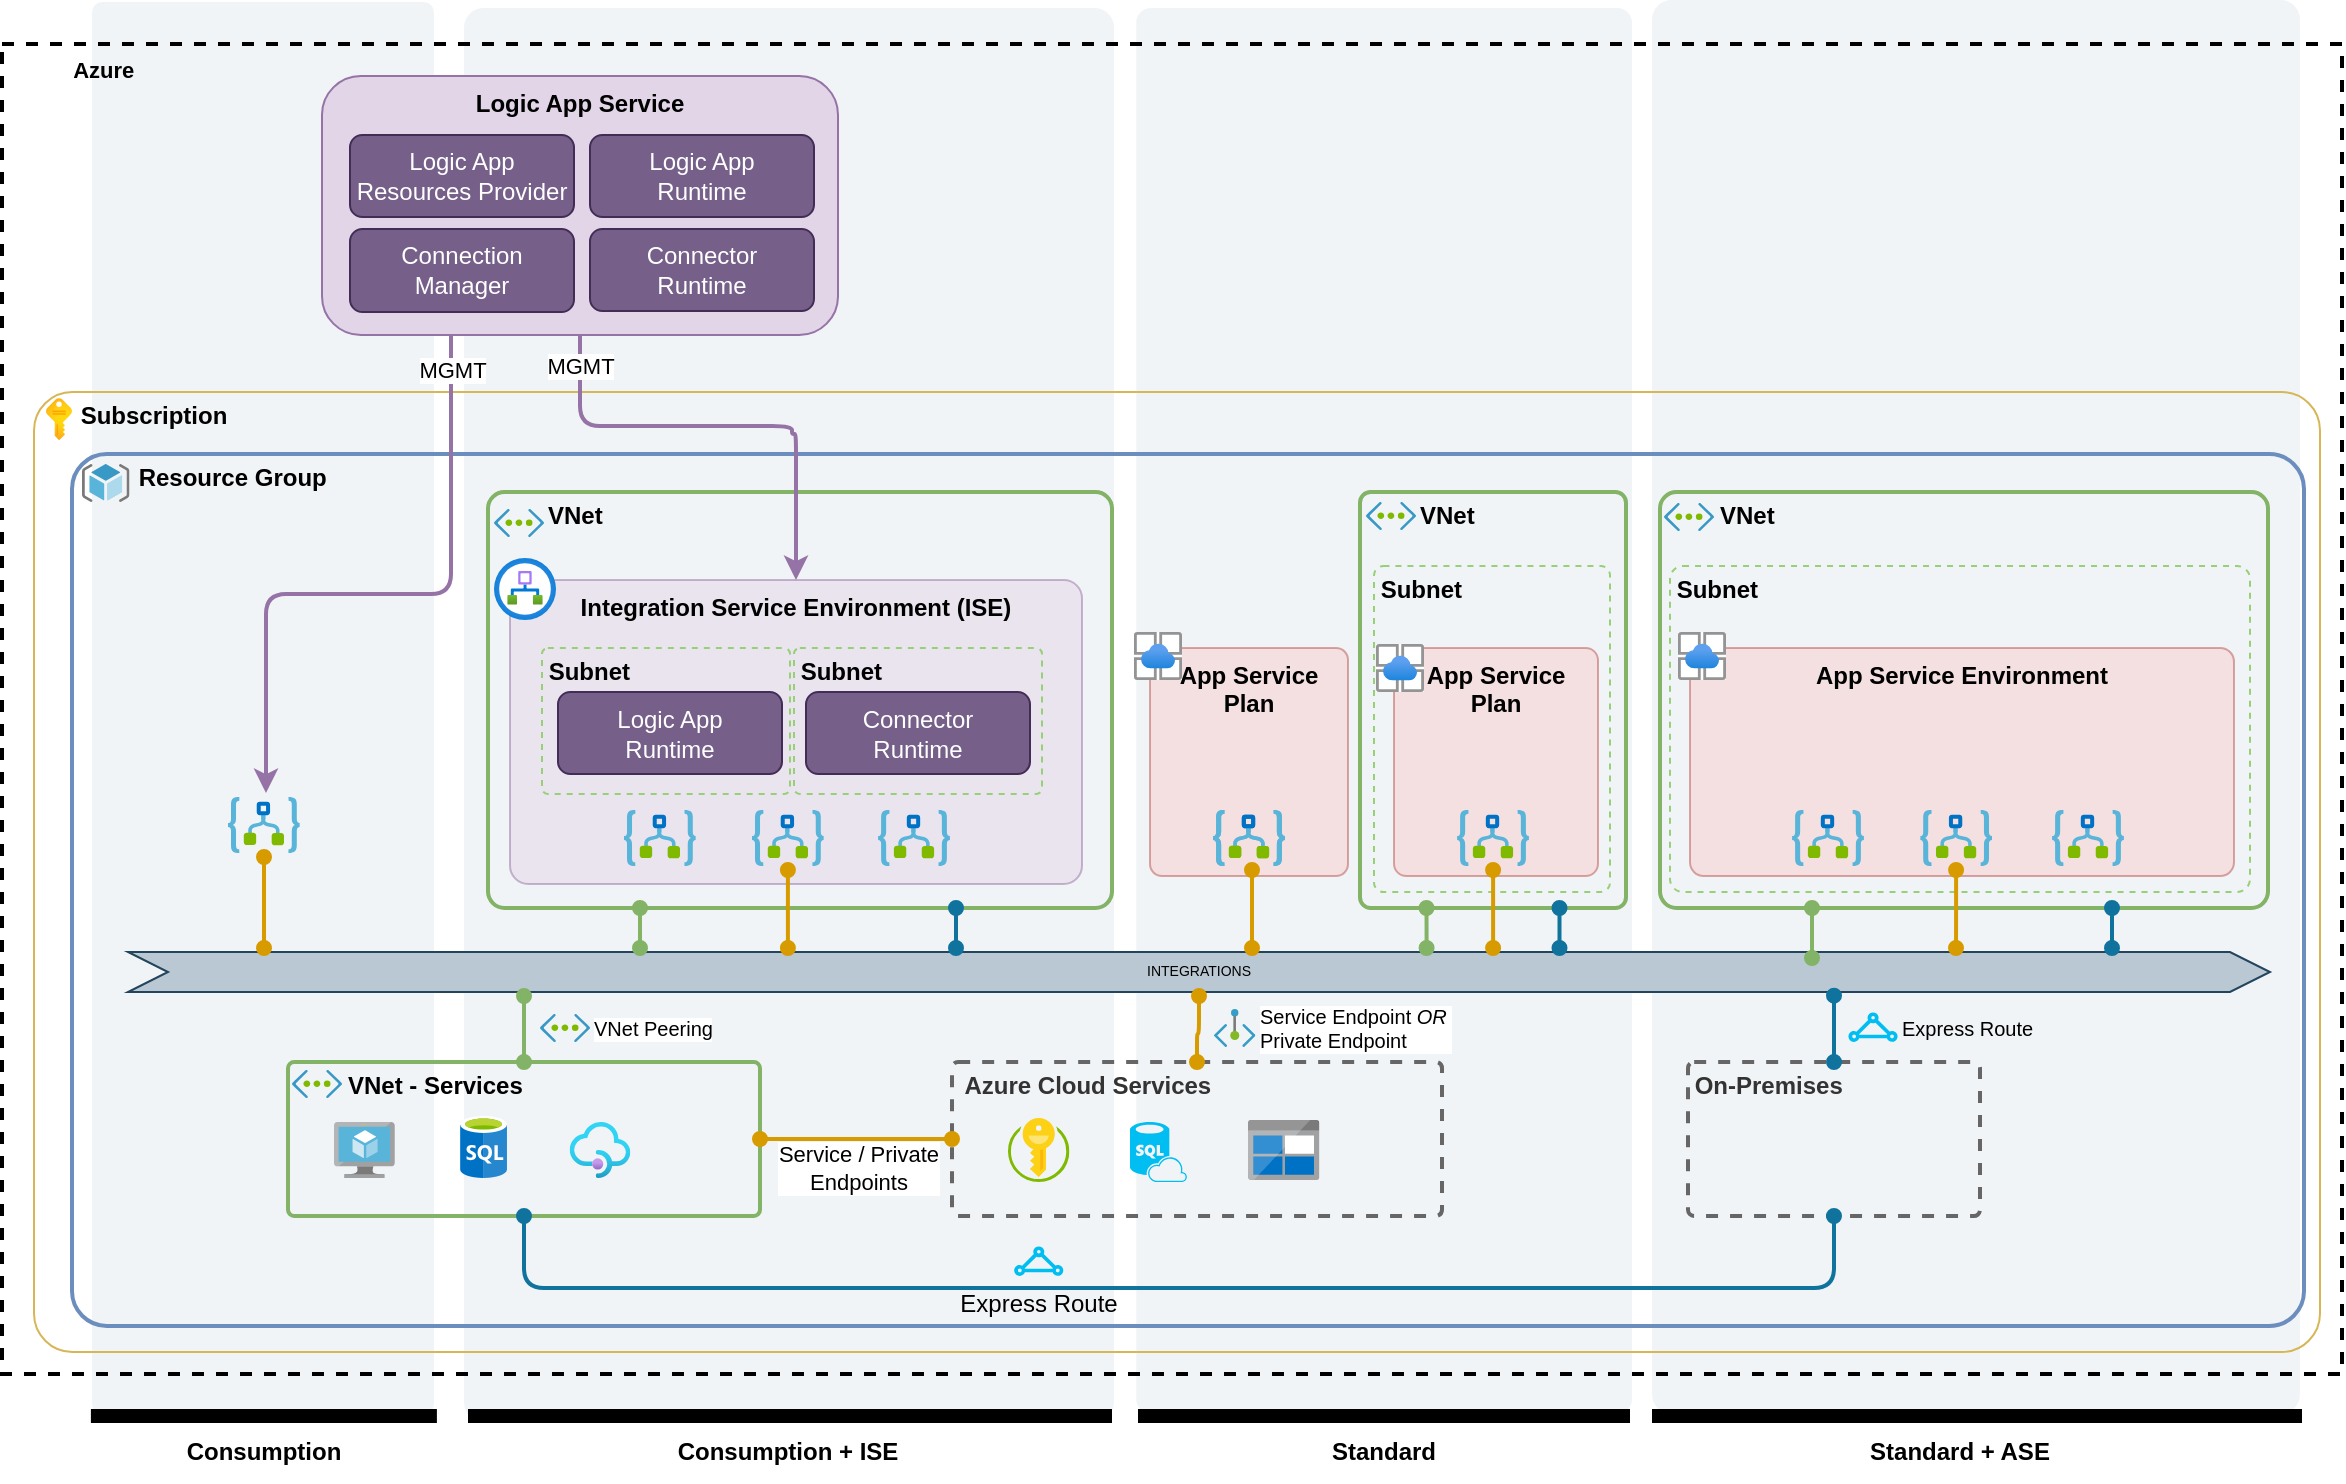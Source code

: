 <mxfile version="20.8.10" type="device"><diagram name="Logic App - Options" id="QoIbZ3IANJg93sDk9ND1"><mxGraphModel dx="2487" dy="489" grid="0" gridSize="10" guides="1" tooltips="1" connect="1" arrows="1" fold="1" page="0" pageScale="1" pageWidth="827" pageHeight="1169" math="0" shadow="0"><root><mxCell id="GNXeV3oO4HkbhXdW4CoJ-0"/><mxCell id="GNXeV3oO4HkbhXdW4CoJ-1" parent="GNXeV3oO4HkbhXdW4CoJ-0"/><mxCell id="GNXeV3oO4HkbhXdW4CoJ-2" value="" style="rounded=1;whiteSpace=wrap;html=1;fillStyle=auto;fontSize=12;fillColor=#bac8d3;gradientDirection=north;strokeColor=none;opacity=20;arcSize=3;" vertex="1" parent="GNXeV3oO4HkbhXdW4CoJ-1"><mxGeometry x="-271" y="483" width="325" height="707" as="geometry"/></mxCell><mxCell id="GNXeV3oO4HkbhXdW4CoJ-3" value="" style="rounded=1;whiteSpace=wrap;html=1;fillStyle=auto;fontSize=12;fillColor=#bac8d3;gradientDirection=north;strokeColor=none;opacity=20;arcSize=3;" vertex="1" parent="GNXeV3oO4HkbhXdW4CoJ-1"><mxGeometry x="65.1" y="483" width="247.9" height="703" as="geometry"/></mxCell><mxCell id="GNXeV3oO4HkbhXdW4CoJ-4" value="" style="rounded=1;whiteSpace=wrap;html=1;fillStyle=auto;fontSize=12;fillColor=#bac8d3;gradientDirection=north;strokeColor=none;opacity=20;arcSize=3;" vertex="1" parent="GNXeV3oO4HkbhXdW4CoJ-1"><mxGeometry x="323" y="479" width="324" height="707" as="geometry"/></mxCell><mxCell id="GNXeV3oO4HkbhXdW4CoJ-5" value="" style="rounded=1;whiteSpace=wrap;html=1;fillStyle=auto;fontSize=12;fillColor=#bac8d3;gradientDirection=north;strokeColor=none;opacity=20;arcSize=3;" vertex="1" parent="GNXeV3oO4HkbhXdW4CoJ-1"><mxGeometry x="-457" y="480" width="171" height="706" as="geometry"/></mxCell><mxCell id="GNXeV3oO4HkbhXdW4CoJ-6" value="&amp;nbsp; &amp;nbsp; &amp;nbsp; &amp;nbsp; &amp;nbsp; &amp;nbsp;Azure" style="rounded=1;whiteSpace=wrap;html=1;labelBackgroundColor=none;strokeColor=#000000;strokeWidth=2;fontSize=11;fillColor=none;align=left;verticalAlign=top;fontStyle=1;arcSize=0;dashed=1;" vertex="1" parent="GNXeV3oO4HkbhXdW4CoJ-1"><mxGeometry x="-502" y="501" width="1170" height="665" as="geometry"/></mxCell><mxCell id="GNXeV3oO4HkbhXdW4CoJ-7" value="&amp;nbsp; &amp;nbsp; &amp;nbsp; &amp;nbsp;Subscription" style="rounded=1;whiteSpace=wrap;html=1;strokeWidth=1;align=left;verticalAlign=top;arcSize=4;fillColor=none;fontStyle=1;strokeColor=#d6b656;spacing=0;" vertex="1" parent="GNXeV3oO4HkbhXdW4CoJ-1"><mxGeometry x="-486" y="675" width="1143" height="480" as="geometry"/></mxCell><mxCell id="GNXeV3oO4HkbhXdW4CoJ-8" value="&amp;nbsp; &amp;nbsp; &amp;nbsp; &amp;nbsp; &amp;nbsp; Resource Group" style="rounded=1;whiteSpace=wrap;html=1;strokeWidth=2;align=left;verticalAlign=top;arcSize=4;fillColor=none;fontStyle=1;strokeColor=#6c8ebf;spacing=0;" vertex="1" parent="GNXeV3oO4HkbhXdW4CoJ-1"><mxGeometry x="-467" y="706" width="1116" height="436" as="geometry"/></mxCell><mxCell id="GNXeV3oO4HkbhXdW4CoJ-9" value="App Service &lt;br&gt;Plan" style="rounded=1;whiteSpace=wrap;html=1;fontStyle=1;verticalAlign=top;fillStyle=auto;gradientDirection=north;opacity=50;arcSize=6;fillColor=#f8cecc;strokeColor=#b85450;" vertex="1" parent="GNXeV3oO4HkbhXdW4CoJ-1"><mxGeometry x="72" y="803" width="99" height="114" as="geometry"/></mxCell><mxCell id="GNXeV3oO4HkbhXdW4CoJ-10" value="&amp;nbsp; &amp;nbsp; &amp;nbsp; &amp;nbsp; &amp;nbsp;VNet" style="rounded=1;whiteSpace=wrap;html=1;strokeWidth=2;align=left;verticalAlign=top;arcSize=4;fillColor=none;fontStyle=1;strokeColor=#82b366;spacing=0;" vertex="1" parent="GNXeV3oO4HkbhXdW4CoJ-1"><mxGeometry x="327" y="725" width="304" height="208" as="geometry"/></mxCell><mxCell id="GNXeV3oO4HkbhXdW4CoJ-11" value="&amp;nbsp;Subnet" style="rounded=1;whiteSpace=wrap;html=1;dashed=1;strokeWidth=1;align=left;verticalAlign=top;arcSize=4;fillColor=none;fontStyle=1;spacing=0;strokeColor=#97D077;" vertex="1" parent="GNXeV3oO4HkbhXdW4CoJ-1"><mxGeometry x="332" y="762" width="290" height="163" as="geometry"/></mxCell><mxCell id="GNXeV3oO4HkbhXdW4CoJ-12" value="&amp;nbsp; &amp;nbsp; &amp;nbsp; &amp;nbsp; &amp;nbsp;VNet" style="rounded=1;whiteSpace=wrap;html=1;strokeWidth=2;align=left;verticalAlign=top;arcSize=4;fillColor=none;fontStyle=1;strokeColor=#82b366;spacing=0;" vertex="1" parent="GNXeV3oO4HkbhXdW4CoJ-1"><mxGeometry x="-259" y="725" width="312" height="208" as="geometry"/></mxCell><mxCell id="GNXeV3oO4HkbhXdW4CoJ-13" value="Integration Service Environment (ISE)" style="rounded=1;whiteSpace=wrap;html=1;fontStyle=1;verticalAlign=top;fillColor=#e1d5e7;strokeColor=#9673a6;fillStyle=auto;gradientDirection=north;opacity=50;arcSize=6;" vertex="1" parent="GNXeV3oO4HkbhXdW4CoJ-1"><mxGeometry x="-248" y="769" width="286" height="152" as="geometry"/></mxCell><mxCell id="GNXeV3oO4HkbhXdW4CoJ-14" value="&amp;nbsp; Azure Cloud Services" style="rounded=1;whiteSpace=wrap;html=1;strokeWidth=2;align=left;verticalAlign=top;arcSize=4;fillColor=none;fontStyle=1;strokeColor=#666666;spacing=0;fontColor=#333333;dashed=1;" vertex="1" parent="GNXeV3oO4HkbhXdW4CoJ-1"><mxGeometry x="-27" y="1010" width="245" height="77" as="geometry"/></mxCell><mxCell id="GNXeV3oO4HkbhXdW4CoJ-15" value="" style="aspect=fixed;html=1;points=[];align=center;image;fontSize=12;image=img/lib/azure2/internet_of_things/Time_Series_Insights_Access_Policies.svg;strokeColor=#808080;strokeWidth=2;fillColor=#ADADAD;" vertex="1" parent="GNXeV3oO4HkbhXdW4CoJ-1"><mxGeometry x="-480" y="678" width="12.97" height="21" as="geometry"/></mxCell><mxCell id="GNXeV3oO4HkbhXdW4CoJ-16" value="" style="sketch=0;aspect=fixed;html=1;points=[];align=center;image;fontSize=12;image=img/lib/mscae/ResourceGroup.svg;strokeColor=#97D077;strokeWidth=2;" vertex="1" parent="GNXeV3oO4HkbhXdW4CoJ-1"><mxGeometry x="-462" y="711" width="23.75" height="19" as="geometry"/></mxCell><mxCell id="GNXeV3oO4HkbhXdW4CoJ-17" value="" style="sketch=0;aspect=fixed;html=1;points=[];align=center;image;fontSize=12;image=img/lib/mscae/Logic_Apps.svg;" vertex="1" parent="GNXeV3oO4HkbhXdW4CoJ-1"><mxGeometry x="-191" y="884" width="35.9" height="28" as="geometry"/></mxCell><mxCell id="GNXeV3oO4HkbhXdW4CoJ-18" value="" style="shape=image;verticalLabelPosition=bottom;labelBackgroundColor=default;verticalAlign=top;aspect=fixed;imageAspect=0;image=https://upload.wikimedia.org/wikipedia/commons/thumb/f/fa/Microsoft_Azure.svg/1200px-Microsoft_Azure.svg.png;" vertex="1" parent="GNXeV3oO4HkbhXdW4CoJ-1"><mxGeometry x="-498" y="504.0" width="27" height="27" as="geometry"/></mxCell><mxCell id="GNXeV3oO4HkbhXdW4CoJ-19" value="Logic App Service" style="rounded=1;whiteSpace=wrap;html=1;fillColor=#e1d5e7;strokeColor=#9673a6;verticalAlign=top;fontStyle=1" vertex="1" parent="GNXeV3oO4HkbhXdW4CoJ-1"><mxGeometry x="-342" y="517" width="258" height="129.5" as="geometry"/></mxCell><mxCell id="GNXeV3oO4HkbhXdW4CoJ-20" value="Logic App Resources Provider" style="rounded=1;whiteSpace=wrap;html=1;fillColor=#76608a;strokeColor=#432D57;fontColor=#ffffff;" vertex="1" parent="GNXeV3oO4HkbhXdW4CoJ-1"><mxGeometry x="-328" y="546.5" width="112" height="41" as="geometry"/></mxCell><mxCell id="GNXeV3oO4HkbhXdW4CoJ-21" value="Logic App &lt;br&gt;Runtime" style="rounded=1;whiteSpace=wrap;html=1;fillColor=#76608a;strokeColor=#432D57;fontColor=#ffffff;" vertex="1" parent="GNXeV3oO4HkbhXdW4CoJ-1"><mxGeometry x="-208" y="546.5" width="112" height="41" as="geometry"/></mxCell><mxCell id="GNXeV3oO4HkbhXdW4CoJ-22" value="Connection Manager" style="rounded=1;whiteSpace=wrap;html=1;fillColor=#76608a;strokeColor=#432D57;fontColor=#ffffff;" vertex="1" parent="GNXeV3oO4HkbhXdW4CoJ-1"><mxGeometry x="-328" y="593.5" width="112" height="41.5" as="geometry"/></mxCell><mxCell id="GNXeV3oO4HkbhXdW4CoJ-23" value="Connector &lt;br&gt;Runtime" style="rounded=1;whiteSpace=wrap;html=1;fillColor=#76608a;strokeColor=#432D57;fontColor=#ffffff;" vertex="1" parent="GNXeV3oO4HkbhXdW4CoJ-1"><mxGeometry x="-208" y="593.5" width="112" height="41" as="geometry"/></mxCell><mxCell id="GNXeV3oO4HkbhXdW4CoJ-24" value="" style="sketch=0;aspect=fixed;html=1;points=[];align=center;image;fontSize=12;image=img/lib/mscae/Virtual_Network.svg;strokeColor=#808080;strokeWidth=2;fillColor=#ADADAD;" vertex="1" parent="GNXeV3oO4HkbhXdW4CoJ-1"><mxGeometry x="-256" y="733.5" width="25" height="14" as="geometry"/></mxCell><mxCell id="GNXeV3oO4HkbhXdW4CoJ-25" value="" style="aspect=fixed;html=1;points=[];align=center;image;fontSize=12;image=img/lib/azure2/integration/Integration_Service_Environments.svg;" vertex="1" parent="GNXeV3oO4HkbhXdW4CoJ-1"><mxGeometry x="-256" y="758" width="31" height="31" as="geometry"/></mxCell><mxCell id="GNXeV3oO4HkbhXdW4CoJ-26" value="&amp;nbsp;Subnet" style="rounded=1;whiteSpace=wrap;html=1;dashed=1;strokeWidth=1;align=left;verticalAlign=top;arcSize=4;fillColor=none;fontStyle=1;spacing=0;strokeColor=#97D077;" vertex="1" parent="GNXeV3oO4HkbhXdW4CoJ-1"><mxGeometry x="-232" y="803" width="124" height="73" as="geometry"/></mxCell><mxCell id="GNXeV3oO4HkbhXdW4CoJ-27" value="Logic App &lt;br&gt;Runtime" style="rounded=1;whiteSpace=wrap;html=1;fillColor=#76608a;strokeColor=#432D57;fontColor=#ffffff;" vertex="1" parent="GNXeV3oO4HkbhXdW4CoJ-1"><mxGeometry x="-224" y="825" width="112" height="41" as="geometry"/></mxCell><mxCell id="GNXeV3oO4HkbhXdW4CoJ-28" value="Connector &lt;br&gt;Runtime" style="rounded=1;whiteSpace=wrap;html=1;fillColor=#76608a;strokeColor=#432D57;fontColor=#ffffff;" vertex="1" parent="GNXeV3oO4HkbhXdW4CoJ-1"><mxGeometry x="-100" y="825" width="112" height="41" as="geometry"/></mxCell><mxCell id="GNXeV3oO4HkbhXdW4CoJ-29" value="&amp;nbsp;Subnet" style="rounded=1;whiteSpace=wrap;html=1;dashed=1;strokeWidth=1;align=left;verticalAlign=top;arcSize=4;fillColor=none;fontStyle=1;spacing=0;strokeColor=#97D077;" vertex="1" parent="GNXeV3oO4HkbhXdW4CoJ-1"><mxGeometry x="-106" y="803" width="124" height="73" as="geometry"/></mxCell><mxCell id="GNXeV3oO4HkbhXdW4CoJ-30" value="&amp;nbsp; &amp;nbsp; &amp;nbsp; &amp;nbsp; &amp;nbsp;VNet - Services" style="rounded=1;whiteSpace=wrap;html=1;strokeWidth=2;align=left;verticalAlign=top;arcSize=4;fillColor=none;fontStyle=1;strokeColor=#82b366;spacing=0;" vertex="1" parent="GNXeV3oO4HkbhXdW4CoJ-1"><mxGeometry x="-359" y="1010" width="236" height="77" as="geometry"/></mxCell><mxCell id="GNXeV3oO4HkbhXdW4CoJ-31" value="" style="sketch=0;aspect=fixed;html=1;points=[];align=center;image;fontSize=12;image=img/lib/mscae/Virtual_Network.svg;strokeColor=#808080;strokeWidth=2;fillColor=#ADADAD;" vertex="1" parent="GNXeV3oO4HkbhXdW4CoJ-1"><mxGeometry x="-357" y="1014" width="25" height="14" as="geometry"/></mxCell><mxCell id="GNXeV3oO4HkbhXdW4CoJ-32" value="" style="sketch=0;aspect=fixed;html=1;points=[];align=center;image;fontSize=12;image=img/lib/mscae/Key_Vaults.svg;" vertex="1" parent="GNXeV3oO4HkbhXdW4CoJ-1"><mxGeometry x="1" y="1038" width="30.72" height="32" as="geometry"/></mxCell><mxCell id="GNXeV3oO4HkbhXdW4CoJ-33" value="" style="sketch=0;aspect=fixed;html=1;points=[];align=center;image;fontSize=12;image=img/lib/mscae/SQL_Database_generic.svg;" vertex="1" parent="GNXeV3oO4HkbhXdW4CoJ-1"><mxGeometry x="-273" y="1037" width="23.56" height="31" as="geometry"/></mxCell><mxCell id="GNXeV3oO4HkbhXdW4CoJ-34" value="" style="aspect=fixed;html=1;points=[];align=center;image;fontSize=12;image=img/lib/azure2/app_services/API_Management_Services.svg;" vertex="1" parent="GNXeV3oO4HkbhXdW4CoJ-1"><mxGeometry x="-218.17" y="1040" width="30.33" height="28" as="geometry"/></mxCell><mxCell id="GNXeV3oO4HkbhXdW4CoJ-35" value="" style="sketch=0;aspect=fixed;html=1;points=[];align=center;image;fontSize=12;image=img/lib/mscae/Virtual_Machine.svg;" vertex="1" parent="GNXeV3oO4HkbhXdW4CoJ-1"><mxGeometry x="-336" y="1040" width="30.43" height="28" as="geometry"/></mxCell><mxCell id="GNXeV3oO4HkbhXdW4CoJ-36" value="" style="verticalLabelPosition=bottom;html=1;verticalAlign=top;align=center;strokeColor=none;fillColor=#00BEF2;shape=mxgraph.azure.sql_database_sql_azure;" vertex="1" parent="GNXeV3oO4HkbhXdW4CoJ-1"><mxGeometry x="62" y="1040" width="28.5" height="30" as="geometry"/></mxCell><mxCell id="GNXeV3oO4HkbhXdW4CoJ-37" value="Service / Private &lt;br&gt;Endpoints" style="edgeStyle=orthogonalEdgeStyle;rounded=0;orthogonalLoop=1;jettySize=auto;html=1;strokeColor=#d79b00;strokeWidth=2;fontSize=11;startArrow=oval;startFill=1;endArrow=oval;endFill=1;startSize=6;sourcePerimeterSpacing=2;targetPerimeterSpacing=2;fillColor=#ffe6cc;entryX=1;entryY=0.5;entryDx=0;entryDy=0;exitX=0;exitY=0.5;exitDx=0;exitDy=0;" edge="1" parent="GNXeV3oO4HkbhXdW4CoJ-1" source="GNXeV3oO4HkbhXdW4CoJ-14" target="GNXeV3oO4HkbhXdW4CoJ-30"><mxGeometry x="-0.021" y="14" relative="1" as="geometry"><mxPoint as="offset"/><mxPoint x="-36" y="1048" as="sourcePoint"/><mxPoint x="-115" y="1049" as="targetPoint"/><Array as="points"><mxPoint x="-69" y="1049"/><mxPoint x="-69" y="1049"/></Array></mxGeometry></mxCell><mxCell id="GNXeV3oO4HkbhXdW4CoJ-38" value="" style="sketch=0;aspect=fixed;html=1;points=[];align=center;image;fontSize=12;image=img/lib/mscae/BlobBlock.svg;" vertex="1" parent="GNXeV3oO4HkbhXdW4CoJ-1"><mxGeometry x="121" y="1039" width="35.71" height="30" as="geometry"/></mxCell><mxCell id="GNXeV3oO4HkbhXdW4CoJ-39" value="MGMT" style="edgeStyle=orthogonalEdgeStyle;rounded=1;orthogonalLoop=1;jettySize=auto;html=1;strokeColor=#9673a6;strokeWidth=2;fontSize=11;startArrow=none;startFill=0;endArrow=classic;endFill=1;startSize=6;sourcePerimeterSpacing=2;targetPerimeterSpacing=2;fillColor=#e1d5e7;entryX=0.5;entryY=0;entryDx=0;entryDy=0;exitX=0.5;exitY=1;exitDx=0;exitDy=0;" edge="1" parent="GNXeV3oO4HkbhXdW4CoJ-1" source="GNXeV3oO4HkbhXdW4CoJ-19" target="GNXeV3oO4HkbhXdW4CoJ-13"><mxGeometry x="-0.87" relative="1" as="geometry"><mxPoint as="offset"/><mxPoint x="-62" y="656" as="sourcePoint"/><mxPoint x="-118.7" y="1033.06" as="targetPoint"/><Array as="points"><mxPoint x="-213" y="692"/><mxPoint x="-107" y="692"/><mxPoint x="-107" y="696"/><mxPoint x="-105" y="696"/></Array></mxGeometry></mxCell><mxCell id="GNXeV3oO4HkbhXdW4CoJ-40" value="" style="shape=image;html=1;verticalAlign=top;verticalLabelPosition=bottom;labelBackgroundColor=#ffffff;imageAspect=0;aspect=fixed;image=https://cdn4.iconfinder.com/data/icons/essential-app-1/16/dot-more-menu-hide-128.png;fillStyle=auto;fillColor=default;gradientColor=none;gradientDirection=north;opacity=50;" vertex="1" parent="GNXeV3oO4HkbhXdW4CoJ-1"><mxGeometry x="-169" y="1049" width="24" height="24" as="geometry"/></mxCell><mxCell id="GNXeV3oO4HkbhXdW4CoJ-41" value="" style="shape=image;html=1;verticalAlign=top;verticalLabelPosition=bottom;labelBackgroundColor=#ffffff;imageAspect=0;aspect=fixed;image=https://cdn4.iconfinder.com/data/icons/essential-app-1/16/dot-more-menu-hide-128.png;fillStyle=auto;fillColor=default;gradientColor=none;gradientDirection=north;opacity=50;" vertex="1" parent="GNXeV3oO4HkbhXdW4CoJ-1"><mxGeometry x="177" y="1052.5" width="24" height="24" as="geometry"/></mxCell><mxCell id="GNXeV3oO4HkbhXdW4CoJ-42" value="Express Route" style="verticalLabelPosition=bottom;html=1;verticalAlign=top;align=center;strokeColor=none;fillColor=#00BEF2;shape=mxgraph.azure.express_route;pointerEvents=1;dashed=1;fillStyle=auto;" vertex="1" parent="GNXeV3oO4HkbhXdW4CoJ-1"><mxGeometry x="3.86" y="1102" width="25" height="15" as="geometry"/></mxCell><mxCell id="GNXeV3oO4HkbhXdW4CoJ-43" value="&amp;nbsp;On-Premises" style="rounded=1;whiteSpace=wrap;html=1;strokeWidth=2;align=left;verticalAlign=top;arcSize=4;fillColor=none;fontStyle=1;strokeColor=#666666;spacing=0;fontColor=#333333;dashed=1;" vertex="1" parent="GNXeV3oO4HkbhXdW4CoJ-1"><mxGeometry x="341" y="1010" width="146" height="77" as="geometry"/></mxCell><mxCell id="GNXeV3oO4HkbhXdW4CoJ-44" value="" style="sketch=0;aspect=fixed;html=1;points=[];align=center;image;fontSize=12;image=img/lib/mscae/Logic_Apps.svg;" vertex="1" parent="GNXeV3oO4HkbhXdW4CoJ-1"><mxGeometry x="-127" y="884" width="35.9" height="28" as="geometry"/></mxCell><mxCell id="GNXeV3oO4HkbhXdW4CoJ-45" value="" style="sketch=0;aspect=fixed;html=1;points=[];align=center;image;fontSize=12;image=img/lib/mscae/Logic_Apps.svg;" vertex="1" parent="GNXeV3oO4HkbhXdW4CoJ-1"><mxGeometry x="-63.95" y="884" width="35.9" height="28" as="geometry"/></mxCell><mxCell id="GNXeV3oO4HkbhXdW4CoJ-46" value="" style="sketch=0;aspect=fixed;html=1;points=[];align=center;image;fontSize=12;image=img/lib/mscae/Logic_Apps.svg;" vertex="1" parent="GNXeV3oO4HkbhXdW4CoJ-1"><mxGeometry x="-389" y="877.5" width="35.9" height="28" as="geometry"/></mxCell><mxCell id="GNXeV3oO4HkbhXdW4CoJ-47" value="MGMT" style="edgeStyle=orthogonalEdgeStyle;rounded=1;orthogonalLoop=1;jettySize=auto;html=1;strokeColor=#9673a6;strokeWidth=2;fontSize=11;startArrow=none;startFill=0;endArrow=classic;endFill=1;startSize=6;sourcePerimeterSpacing=2;targetPerimeterSpacing=2;fillColor=#e1d5e7;exitX=0.25;exitY=1;exitDx=0;exitDy=0;" edge="1" parent="GNXeV3oO4HkbhXdW4CoJ-1" source="GNXeV3oO4HkbhXdW4CoJ-19" target="GNXeV3oO4HkbhXdW4CoJ-46"><mxGeometry x="-0.897" relative="1" as="geometry"><mxPoint y="1" as="offset"/><mxPoint x="-52" y="657.5" as="sourcePoint"/><mxPoint x="-95" y="779" as="targetPoint"/><Array as="points"><mxPoint x="-277" y="776"/><mxPoint x="-370" y="776"/></Array></mxGeometry></mxCell><mxCell id="GNXeV3oO4HkbhXdW4CoJ-48" value="App Service Environment" style="rounded=1;whiteSpace=wrap;html=1;fontStyle=1;verticalAlign=top;fillStyle=auto;gradientDirection=north;opacity=50;arcSize=6;fillColor=#f8cecc;strokeColor=#b85450;" vertex="1" parent="GNXeV3oO4HkbhXdW4CoJ-1"><mxGeometry x="342" y="803" width="272" height="114" as="geometry"/></mxCell><mxCell id="GNXeV3oO4HkbhXdW4CoJ-49" value="" style="sketch=0;aspect=fixed;html=1;points=[];align=center;image;fontSize=12;image=img/lib/mscae/Logic_Apps.svg;" vertex="1" parent="GNXeV3oO4HkbhXdW4CoJ-1"><mxGeometry x="393.05" y="884" width="35.9" height="28" as="geometry"/></mxCell><mxCell id="GNXeV3oO4HkbhXdW4CoJ-50" value="" style="sketch=0;aspect=fixed;html=1;points=[];align=center;image;fontSize=12;image=img/lib/mscae/Virtual_Network.svg;strokeColor=#808080;strokeWidth=2;fillColor=#ADADAD;" vertex="1" parent="GNXeV3oO4HkbhXdW4CoJ-1"><mxGeometry x="329" y="730.5" width="25" height="14" as="geometry"/></mxCell><mxCell id="GNXeV3oO4HkbhXdW4CoJ-51" value="" style="sketch=0;aspect=fixed;html=1;points=[];align=center;image;fontSize=12;image=img/lib/mscae/Logic_Apps.svg;" vertex="1" parent="GNXeV3oO4HkbhXdW4CoJ-1"><mxGeometry x="457.1" y="884" width="35.9" height="28" as="geometry"/></mxCell><mxCell id="GNXeV3oO4HkbhXdW4CoJ-52" value="" style="sketch=0;aspect=fixed;html=1;points=[];align=center;image;fontSize=12;image=img/lib/mscae/Logic_Apps.svg;" vertex="1" parent="GNXeV3oO4HkbhXdW4CoJ-1"><mxGeometry x="523.05" y="884" width="35.9" height="28" as="geometry"/></mxCell><mxCell id="GNXeV3oO4HkbhXdW4CoJ-53" value="" style="aspect=fixed;html=1;points=[];align=center;image;fontSize=12;image=img/lib/azure2/app_services/App_Service_Environments.svg;dashed=1;fillStyle=auto;fillColor=none;gradientColor=none;gradientDirection=north;imageBackground=default;" vertex="1" parent="GNXeV3oO4HkbhXdW4CoJ-1"><mxGeometry x="336" y="795" width="24" height="24" as="geometry"/></mxCell><mxCell id="GNXeV3oO4HkbhXdW4CoJ-54" value="" style="sketch=0;aspect=fixed;html=1;points=[];align=center;image;fontSize=12;image=img/lib/mscae/Logic_Apps.svg;" vertex="1" parent="GNXeV3oO4HkbhXdW4CoJ-1"><mxGeometry x="103.55" y="884" width="35.9" height="28" as="geometry"/></mxCell><mxCell id="GNXeV3oO4HkbhXdW4CoJ-55" value="" style="aspect=fixed;html=1;points=[];align=center;image;fontSize=12;image=img/lib/azure2/app_services/App_Service_Environments.svg;dashed=1;fillStyle=auto;fillColor=none;gradientColor=none;gradientDirection=north;imageBackground=default;" vertex="1" parent="GNXeV3oO4HkbhXdW4CoJ-1"><mxGeometry x="64" y="795" width="24" height="24" as="geometry"/></mxCell><mxCell id="GNXeV3oO4HkbhXdW4CoJ-56" value="" style="edgeStyle=orthogonalEdgeStyle;rounded=1;orthogonalLoop=1;jettySize=auto;html=1;strokeColor=#10739e;strokeWidth=2;fontSize=7;startArrow=oval;startFill=1;endArrow=oval;endFill=1;startSize=6;sourcePerimeterSpacing=2;targetPerimeterSpacing=2;fillColor=#b1ddf0;fontStyle=2;exitX=0.5;exitY=1;exitDx=0;exitDy=0;entryX=0.5;entryY=1;entryDx=0;entryDy=0;" edge="1" parent="GNXeV3oO4HkbhXdW4CoJ-1" source="GNXeV3oO4HkbhXdW4CoJ-43" target="GNXeV3oO4HkbhXdW4CoJ-30"><mxGeometry x="0.406" relative="1" as="geometry"><mxPoint as="offset"/><mxPoint x="551" y="950" as="sourcePoint"/><mxPoint x="323" y="1020" as="targetPoint"/><Array as="points"><mxPoint x="414" y="1123"/><mxPoint x="-241" y="1123"/></Array></mxGeometry></mxCell><mxCell id="GNXeV3oO4HkbhXdW4CoJ-57" value="INTEGRATIONS" style="shape=step;perimeter=stepPerimeter;whiteSpace=wrap;html=1;fixedSize=1;fillStyle=auto;fontSize=7;fillColor=#bac8d3;gradientDirection=north;strokeColor=#23445d;" vertex="1" parent="GNXeV3oO4HkbhXdW4CoJ-1"><mxGeometry x="-439" y="955" width="1071" height="20" as="geometry"/></mxCell><mxCell id="GNXeV3oO4HkbhXdW4CoJ-58" value="" style="edgeStyle=orthogonalEdgeStyle;rounded=1;orthogonalLoop=1;jettySize=auto;html=1;strokeColor=#d79b00;strokeWidth=2;fontSize=7;startArrow=oval;startFill=1;endArrow=oval;endFill=1;startSize=6;sourcePerimeterSpacing=2;targetPerimeterSpacing=2;fillColor=#ffe6cc;fontStyle=2;" edge="1" parent="GNXeV3oO4HkbhXdW4CoJ-1" target="GNXeV3oO4HkbhXdW4CoJ-57"><mxGeometry x="0.406" relative="1" as="geometry"><mxPoint as="offset"/><mxPoint x="-371" y="907.5" as="sourcePoint"/><mxPoint x="95.5" y="1010" as="targetPoint"/><Array as="points"><mxPoint x="-371" y="949"/><mxPoint x="-371" y="949"/></Array></mxGeometry></mxCell><mxCell id="GNXeV3oO4HkbhXdW4CoJ-59" value="" style="edgeStyle=orthogonalEdgeStyle;rounded=1;orthogonalLoop=1;jettySize=auto;html=1;strokeColor=#d79b00;strokeWidth=2;fontSize=7;startArrow=oval;startFill=1;endArrow=oval;endFill=1;startSize=6;sourcePerimeterSpacing=2;targetPerimeterSpacing=2;fillColor=#ffe6cc;fontStyle=2;" edge="1" parent="GNXeV3oO4HkbhXdW4CoJ-1" source="GNXeV3oO4HkbhXdW4CoJ-44" target="GNXeV3oO4HkbhXdW4CoJ-57"><mxGeometry x="0.406" relative="1" as="geometry"><mxPoint as="offset"/><mxPoint x="-361" y="917.5" as="sourcePoint"/><mxPoint x="-361" y="963" as="targetPoint"/><Array as="points"><mxPoint x="-109" y="938"/><mxPoint x="-109" y="938"/></Array></mxGeometry></mxCell><mxCell id="GNXeV3oO4HkbhXdW4CoJ-60" value="" style="edgeStyle=orthogonalEdgeStyle;rounded=1;orthogonalLoop=1;jettySize=auto;html=1;strokeColor=#d79b00;strokeWidth=2;fontSize=7;startArrow=oval;startFill=1;endArrow=oval;endFill=1;startSize=6;sourcePerimeterSpacing=2;targetPerimeterSpacing=2;fillColor=#ffe6cc;fontStyle=2;" edge="1" parent="GNXeV3oO4HkbhXdW4CoJ-1" source="GNXeV3oO4HkbhXdW4CoJ-54" target="GNXeV3oO4HkbhXdW4CoJ-57"><mxGeometry x="0.406" relative="1" as="geometry"><mxPoint as="offset"/><mxPoint x="-99" y="924" as="sourcePoint"/><mxPoint x="-99" y="963" as="targetPoint"/><Array as="points"><mxPoint x="123" y="935"/><mxPoint x="123" y="935"/></Array></mxGeometry></mxCell><mxCell id="GNXeV3oO4HkbhXdW4CoJ-61" value="" style="edgeStyle=orthogonalEdgeStyle;rounded=1;orthogonalLoop=1;jettySize=auto;html=1;strokeColor=#d79b00;strokeWidth=2;fontSize=7;startArrow=oval;startFill=1;endArrow=oval;endFill=1;startSize=6;sourcePerimeterSpacing=2;targetPerimeterSpacing=2;fillColor=#ffe6cc;fontStyle=2;" edge="1" parent="GNXeV3oO4HkbhXdW4CoJ-1" source="GNXeV3oO4HkbhXdW4CoJ-51"><mxGeometry x="0.406" relative="1" as="geometry"><mxPoint as="offset"/><mxPoint x="250" y="924" as="sourcePoint"/><mxPoint x="475" y="953" as="targetPoint"/><Array as="points"><mxPoint x="475" y="940"/><mxPoint x="475" y="940"/></Array></mxGeometry></mxCell><mxCell id="GNXeV3oO4HkbhXdW4CoJ-62" value="" style="edgeStyle=orthogonalEdgeStyle;rounded=1;orthogonalLoop=1;jettySize=auto;html=1;strokeColor=#d79b00;strokeWidth=2;fontSize=7;startArrow=oval;startFill=1;endArrow=oval;endFill=1;startSize=6;sourcePerimeterSpacing=2;targetPerimeterSpacing=2;fillColor=#ffe6cc;fontStyle=2;entryX=0.5;entryY=0;entryDx=0;entryDy=0;" edge="1" parent="GNXeV3oO4HkbhXdW4CoJ-1" source="GNXeV3oO4HkbhXdW4CoJ-57" target="GNXeV3oO4HkbhXdW4CoJ-14"><mxGeometry x="0.406" relative="1" as="geometry"><mxPoint as="offset"/><mxPoint x="149" y="924" as="sourcePoint"/><mxPoint x="149" y="963" as="targetPoint"/><Array as="points"><mxPoint x="96" y="996"/></Array></mxGeometry></mxCell><mxCell id="GNXeV3oO4HkbhXdW4CoJ-63" value="" style="edgeStyle=orthogonalEdgeStyle;rounded=1;orthogonalLoop=1;jettySize=auto;html=1;strokeColor=#82b366;strokeWidth=2;fontSize=7;startArrow=oval;startFill=1;endArrow=oval;endFill=1;startSize=6;sourcePerimeterSpacing=2;targetPerimeterSpacing=2;fillColor=#d5e8d4;fontStyle=2;" edge="1" parent="GNXeV3oO4HkbhXdW4CoJ-1" target="GNXeV3oO4HkbhXdW4CoJ-57"><mxGeometry x="0.406" relative="1" as="geometry"><mxPoint as="offset"/><mxPoint x="-183" y="933" as="sourcePoint"/><mxPoint x="-241" y="1010" as="targetPoint"/><Array as="points"><mxPoint x="-183" y="946"/><mxPoint x="-183" y="946"/></Array></mxGeometry></mxCell><mxCell id="GNXeV3oO4HkbhXdW4CoJ-64" value="" style="edgeStyle=orthogonalEdgeStyle;rounded=1;orthogonalLoop=1;jettySize=auto;html=1;strokeColor=#82b366;strokeWidth=2;fontSize=7;startArrow=oval;startFill=1;endArrow=oval;endFill=1;startSize=6;sourcePerimeterSpacing=2;targetPerimeterSpacing=2;fillColor=#d5e8d4;fontStyle=2;exitX=0.25;exitY=1;exitDx=0;exitDy=0;" edge="1" parent="GNXeV3oO4HkbhXdW4CoJ-1" source="GNXeV3oO4HkbhXdW4CoJ-10"><mxGeometry x="0.406" relative="1" as="geometry"><mxPoint as="offset"/><mxPoint x="-72" y="943" as="sourcePoint"/><mxPoint x="403" y="958" as="targetPoint"/><Array as="points"><mxPoint x="403" y="953"/></Array></mxGeometry></mxCell><mxCell id="GNXeV3oO4HkbhXdW4CoJ-65" value="" style="edgeStyle=orthogonalEdgeStyle;rounded=1;orthogonalLoop=1;jettySize=auto;html=1;strokeColor=#82b366;strokeWidth=2;fontSize=7;startArrow=oval;startFill=1;endArrow=oval;endFill=1;startSize=6;sourcePerimeterSpacing=2;targetPerimeterSpacing=2;fillColor=#d5e8d4;fontStyle=2;entryX=0.5;entryY=0;entryDx=0;entryDy=0;" edge="1" parent="GNXeV3oO4HkbhXdW4CoJ-1" source="GNXeV3oO4HkbhXdW4CoJ-57" target="GNXeV3oO4HkbhXdW4CoJ-30"><mxGeometry x="0.406" relative="1" as="geometry"><mxPoint as="offset"/><mxPoint x="306" y="943" as="sourcePoint"/><mxPoint x="306" y="963" as="targetPoint"/><Array as="points"><mxPoint x="-241" y="990"/><mxPoint x="-241" y="990"/></Array></mxGeometry></mxCell><mxCell id="GNXeV3oO4HkbhXdW4CoJ-66" value="" style="edgeStyle=orthogonalEdgeStyle;rounded=1;orthogonalLoop=1;jettySize=auto;html=1;strokeColor=#10739e;strokeWidth=2;fontSize=7;startArrow=oval;startFill=1;endArrow=oval;endFill=1;startSize=6;sourcePerimeterSpacing=2;targetPerimeterSpacing=2;fillColor=#b1ddf0;fontStyle=2;exitX=0.75;exitY=1;exitDx=0;exitDy=0;" edge="1" parent="GNXeV3oO4HkbhXdW4CoJ-1"><mxGeometry x="0.406" relative="1" as="geometry"><mxPoint as="offset"/><mxPoint x="553" y="933" as="sourcePoint"/><mxPoint x="553" y="953" as="targetPoint"/><Array as="points"><mxPoint x="553" y="952"/><mxPoint x="553" y="952"/></Array></mxGeometry></mxCell><mxCell id="GNXeV3oO4HkbhXdW4CoJ-67" value="" style="edgeStyle=orthogonalEdgeStyle;rounded=1;orthogonalLoop=1;jettySize=auto;html=1;strokeColor=#10739e;strokeWidth=2;fontSize=7;startArrow=oval;startFill=1;endArrow=oval;endFill=1;startSize=6;sourcePerimeterSpacing=2;targetPerimeterSpacing=2;fillColor=#b1ddf0;fontStyle=2;entryX=0.75;entryY=1;entryDx=0;entryDy=0;" edge="1" parent="GNXeV3oO4HkbhXdW4CoJ-1" source="GNXeV3oO4HkbhXdW4CoJ-57" target="GNXeV3oO4HkbhXdW4CoJ-12"><mxGeometry x="0.406" relative="1" as="geometry"><mxPoint as="offset"/><mxPoint x="462" y="943" as="sourcePoint"/><mxPoint x="462" y="963" as="targetPoint"/><Array as="points"><mxPoint x="-22" y="955"/><mxPoint x="-22" y="955"/></Array></mxGeometry></mxCell><mxCell id="GNXeV3oO4HkbhXdW4CoJ-68" value="" style="edgeStyle=orthogonalEdgeStyle;rounded=1;orthogonalLoop=1;jettySize=auto;html=1;strokeColor=#10739e;strokeWidth=2;fontSize=7;startArrow=oval;startFill=1;endArrow=oval;endFill=1;startSize=6;sourcePerimeterSpacing=2;targetPerimeterSpacing=2;fillColor=#b1ddf0;fontStyle=2;entryX=0.5;entryY=0;entryDx=0;entryDy=0;" edge="1" parent="GNXeV3oO4HkbhXdW4CoJ-1" target="GNXeV3oO4HkbhXdW4CoJ-43"><mxGeometry x="0.406" relative="1" as="geometry"><mxPoint as="offset"/><mxPoint x="414.0" y="976.82" as="sourcePoint"/><mxPoint x="563" y="963" as="targetPoint"/><Array as="points"><mxPoint x="414" y="990"/><mxPoint x="414" y="990"/></Array></mxGeometry></mxCell><mxCell id="GNXeV3oO4HkbhXdW4CoJ-69" value="VNet Peering" style="sketch=0;aspect=fixed;html=1;points=[];align=left;image;fontSize=10;image=img/lib/mscae/Virtual_Network.svg;strokeColor=#808080;strokeWidth=2;fillColor=#ADADAD;labelPosition=right;verticalLabelPosition=middle;verticalAlign=middle;" vertex="1" parent="GNXeV3oO4HkbhXdW4CoJ-1"><mxGeometry x="-233" y="986" width="25" height="14" as="geometry"/></mxCell><mxCell id="GNXeV3oO4HkbhXdW4CoJ-70" value="Service Endpoint &lt;i style=&quot;font-size: 10px;&quot;&gt;OR&amp;nbsp;&lt;/i&gt;&lt;br style=&quot;font-size: 10px;&quot;&gt;Private Endpoint&amp;nbsp;" style="aspect=fixed;html=1;points=[];align=left;image;fontSize=10;image=img/lib/azure2/networking/Private_Endpoint.svg;labelPosition=right;verticalLabelPosition=middle;verticalAlign=middle;" vertex="1" parent="GNXeV3oO4HkbhXdW4CoJ-1"><mxGeometry x="104" y="983.5" width="20.73" height="19" as="geometry"/></mxCell><mxCell id="GNXeV3oO4HkbhXdW4CoJ-71" value="Express Route" style="verticalLabelPosition=middle;html=1;verticalAlign=middle;align=left;strokeColor=none;fillColor=#00BEF2;shape=mxgraph.azure.express_route;pointerEvents=1;dashed=1;fillStyle=auto;labelPosition=right;fontSize=10;" vertex="1" parent="GNXeV3oO4HkbhXdW4CoJ-1"><mxGeometry x="421" y="985" width="25" height="15" as="geometry"/></mxCell><mxCell id="GNXeV3oO4HkbhXdW4CoJ-72" value="" style="endArrow=none;html=1;rounded=1;strokeWidth=7;fontSize=10;" edge="1" parent="GNXeV3oO4HkbhXdW4CoJ-1"><mxGeometry width="50" height="50" relative="1" as="geometry"><mxPoint x="-457.55" y="1187" as="sourcePoint"/><mxPoint x="-284.55" y="1187" as="targetPoint"/></mxGeometry></mxCell><mxCell id="GNXeV3oO4HkbhXdW4CoJ-73" value="" style="endArrow=none;html=1;rounded=1;strokeWidth=7;fontSize=10;" edge="1" parent="GNXeV3oO4HkbhXdW4CoJ-1"><mxGeometry width="50" height="50" relative="1" as="geometry"><mxPoint x="-269.0" y="1187" as="sourcePoint"/><mxPoint x="53" y="1187" as="targetPoint"/></mxGeometry></mxCell><mxCell id="GNXeV3oO4HkbhXdW4CoJ-74" value="" style="endArrow=none;html=1;rounded=1;strokeWidth=7;fontSize=10;" edge="1" parent="GNXeV3oO4HkbhXdW4CoJ-1"><mxGeometry width="50" height="50" relative="1" as="geometry"><mxPoint x="66" y="1187" as="sourcePoint"/><mxPoint x="312" y="1187" as="targetPoint"/></mxGeometry></mxCell><mxCell id="GNXeV3oO4HkbhXdW4CoJ-75" value="" style="endArrow=none;html=1;rounded=1;strokeWidth=7;fontSize=10;" edge="1" parent="GNXeV3oO4HkbhXdW4CoJ-1"><mxGeometry width="50" height="50" relative="1" as="geometry"><mxPoint x="323" y="1187" as="sourcePoint"/><mxPoint x="648" y="1187" as="targetPoint"/></mxGeometry></mxCell><mxCell id="GNXeV3oO4HkbhXdW4CoJ-76" value="Consumption" style="text;html=1;strokeColor=none;fillColor=none;align=center;verticalAlign=middle;whiteSpace=wrap;rounded=0;fontSize=12;fontStyle=1" vertex="1" parent="GNXeV3oO4HkbhXdW4CoJ-1"><mxGeometry x="-401.05" y="1190" width="60" height="30" as="geometry"/></mxCell><mxCell id="GNXeV3oO4HkbhXdW4CoJ-77" value="Consumption + ISE" style="text;html=1;strokeColor=none;fillColor=none;align=center;verticalAlign=middle;whiteSpace=wrap;rounded=0;fontSize=12;fontStyle=1" vertex="1" parent="GNXeV3oO4HkbhXdW4CoJ-1"><mxGeometry x="-188.05" y="1190" width="158" height="30" as="geometry"/></mxCell><mxCell id="GNXeV3oO4HkbhXdW4CoJ-78" value="Standard" style="text;html=1;strokeColor=none;fillColor=none;align=center;verticalAlign=middle;whiteSpace=wrap;rounded=0;fontSize=12;fontStyle=1" vertex="1" parent="GNXeV3oO4HkbhXdW4CoJ-1"><mxGeometry x="60.05" y="1190" width="258" height="30" as="geometry"/></mxCell><mxCell id="GNXeV3oO4HkbhXdW4CoJ-79" value="Standard + ASE" style="text;html=1;strokeColor=none;fillColor=none;align=center;verticalAlign=middle;whiteSpace=wrap;rounded=0;fontSize=12;fontStyle=1" vertex="1" parent="GNXeV3oO4HkbhXdW4CoJ-1"><mxGeometry x="398" y="1190" width="158" height="30" as="geometry"/></mxCell><mxCell id="xtsA1k-Xz0J7pjZ_Zl7F-0" value="" style="sketch=0;aspect=fixed;html=1;points=[];align=center;image;fontSize=12;image=img/lib/mscae/Logic_Apps.svg;" vertex="1" parent="GNXeV3oO4HkbhXdW4CoJ-1"><mxGeometry x="103.55" y="884" width="35.9" height="28" as="geometry"/></mxCell><mxCell id="xtsA1k-Xz0J7pjZ_Zl7F-1" value="" style="aspect=fixed;html=1;points=[];align=center;image;fontSize=12;image=img/lib/azure2/app_services/App_Service_Environments.svg;dashed=1;fillStyle=auto;fillColor=none;gradientColor=none;gradientDirection=north;imageBackground=default;" vertex="1" parent="GNXeV3oO4HkbhXdW4CoJ-1"><mxGeometry x="64" y="795" width="24" height="24" as="geometry"/></mxCell><mxCell id="xtsA1k-Xz0J7pjZ_Zl7F-2" value="&amp;nbsp; &amp;nbsp; &amp;nbsp; &amp;nbsp; &amp;nbsp;VNet" style="rounded=1;whiteSpace=wrap;html=1;strokeWidth=2;align=left;verticalAlign=top;arcSize=4;fillColor=none;fontStyle=1;strokeColor=#82b366;spacing=0;" vertex="1" parent="GNXeV3oO4HkbhXdW4CoJ-1"><mxGeometry x="177" y="725" width="133" height="208" as="geometry"/></mxCell><mxCell id="xtsA1k-Xz0J7pjZ_Zl7F-3" value="&amp;nbsp;Subnet" style="rounded=1;whiteSpace=wrap;html=1;dashed=1;strokeWidth=1;align=left;verticalAlign=top;arcSize=4;fillColor=none;fontStyle=1;spacing=0;strokeColor=#97D077;" vertex="1" parent="GNXeV3oO4HkbhXdW4CoJ-1"><mxGeometry x="184" y="762" width="118" height="163" as="geometry"/></mxCell><mxCell id="xtsA1k-Xz0J7pjZ_Zl7F-4" value="App Service &lt;br&gt;Plan" style="rounded=1;whiteSpace=wrap;html=1;fontStyle=1;verticalAlign=top;fillStyle=auto;gradientDirection=north;opacity=50;arcSize=6;fillColor=#f8cecc;strokeColor=#b85450;" vertex="1" parent="GNXeV3oO4HkbhXdW4CoJ-1"><mxGeometry x="194" y="803" width="102" height="114" as="geometry"/></mxCell><mxCell id="xtsA1k-Xz0J7pjZ_Zl7F-5" value="" style="sketch=0;aspect=fixed;html=1;points=[];align=center;image;fontSize=12;image=img/lib/mscae/Logic_Apps.svg;" vertex="1" parent="GNXeV3oO4HkbhXdW4CoJ-1"><mxGeometry x="225.55" y="884" width="35.9" height="28" as="geometry"/></mxCell><mxCell id="xtsA1k-Xz0J7pjZ_Zl7F-6" value="" style="aspect=fixed;html=1;points=[];align=center;image;fontSize=12;image=img/lib/azure2/app_services/App_Service_Environments.svg;dashed=1;fillStyle=auto;fillColor=none;gradientColor=none;gradientDirection=north;imageBackground=default;" vertex="1" parent="GNXeV3oO4HkbhXdW4CoJ-1"><mxGeometry x="185" y="801" width="24" height="24" as="geometry"/></mxCell><mxCell id="xtsA1k-Xz0J7pjZ_Zl7F-7" value="" style="sketch=0;aspect=fixed;html=1;points=[];align=center;image;fontSize=12;image=img/lib/mscae/Virtual_Network.svg;strokeColor=#808080;strokeWidth=2;fillColor=#ADADAD;" vertex="1" parent="GNXeV3oO4HkbhXdW4CoJ-1"><mxGeometry x="180" y="730" width="25" height="14" as="geometry"/></mxCell><mxCell id="xtsA1k-Xz0J7pjZ_Zl7F-8" value="" style="edgeStyle=orthogonalEdgeStyle;rounded=1;orthogonalLoop=1;jettySize=auto;html=1;strokeColor=#d79b00;strokeWidth=2;fontSize=7;startArrow=oval;startFill=1;endArrow=oval;endFill=1;startSize=6;sourcePerimeterSpacing=2;targetPerimeterSpacing=2;fillColor=#ffe6cc;fontStyle=2;" edge="1" parent="GNXeV3oO4HkbhXdW4CoJ-1" source="xtsA1k-Xz0J7pjZ_Zl7F-5" target="GNXeV3oO4HkbhXdW4CoJ-57"><mxGeometry x="0.406" relative="1" as="geometry"><mxPoint as="offset"/><mxPoint x="133.0" y="924" as="sourcePoint"/><mxPoint x="133.0" y="963" as="targetPoint"/><Array as="points"><mxPoint x="244" y="939"/><mxPoint x="244" y="939"/></Array></mxGeometry></mxCell><mxCell id="xtsA1k-Xz0J7pjZ_Zl7F-9" value="" style="edgeStyle=orthogonalEdgeStyle;rounded=1;orthogonalLoop=1;jettySize=auto;html=1;strokeColor=#82b366;strokeWidth=2;fontSize=7;startArrow=oval;startFill=1;endArrow=oval;endFill=1;startSize=6;sourcePerimeterSpacing=2;targetPerimeterSpacing=2;fillColor=#d5e8d4;fontStyle=2;exitX=0.25;exitY=1;exitDx=0;exitDy=0;" edge="1" parent="GNXeV3oO4HkbhXdW4CoJ-1" source="xtsA1k-Xz0J7pjZ_Zl7F-2" target="GNXeV3oO4HkbhXdW4CoJ-57"><mxGeometry x="0.406" relative="1" as="geometry"><mxPoint as="offset"/><mxPoint x="413" y="943" as="sourcePoint"/><mxPoint x="413" y="968" as="targetPoint"/><Array as="points"><mxPoint x="210" y="949"/><mxPoint x="210" y="949"/></Array></mxGeometry></mxCell><mxCell id="xtsA1k-Xz0J7pjZ_Zl7F-10" value="" style="edgeStyle=orthogonalEdgeStyle;rounded=1;orthogonalLoop=1;jettySize=auto;html=1;strokeColor=#10739e;strokeWidth=2;fontSize=7;startArrow=oval;startFill=1;endArrow=oval;endFill=1;startSize=6;sourcePerimeterSpacing=2;targetPerimeterSpacing=2;fillColor=#b1ddf0;fontStyle=2;exitX=0.75;exitY=1;exitDx=0;exitDy=0;" edge="1" parent="GNXeV3oO4HkbhXdW4CoJ-1" source="xtsA1k-Xz0J7pjZ_Zl7F-2" target="GNXeV3oO4HkbhXdW4CoJ-57"><mxGeometry x="0.406" relative="1" as="geometry"><mxPoint as="offset"/><mxPoint x="563" y="943" as="sourcePoint"/><mxPoint x="563" y="963" as="targetPoint"/><Array as="points"><mxPoint x="277" y="956"/><mxPoint x="277" y="956"/></Array></mxGeometry></mxCell></root></mxGraphModel></diagram></mxfile>